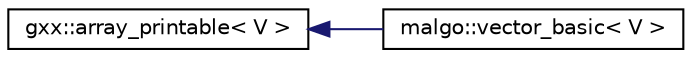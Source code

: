 digraph "Graphical Class Hierarchy"
{
  edge [fontname="Helvetica",fontsize="10",labelfontname="Helvetica",labelfontsize="10"];
  node [fontname="Helvetica",fontsize="10",shape=record];
  rankdir="LR";
  Node1 [label="gxx::array_printable\< V \>",height=0.2,width=0.4,color="black", fillcolor="white", style="filled",URL="$classgxx_1_1array__printable.html"];
  Node1 -> Node2 [dir="back",color="midnightblue",fontsize="10",style="solid",fontname="Helvetica"];
  Node2 [label="malgo::vector_basic\< V \>",height=0.2,width=0.4,color="black", fillcolor="white", style="filled",URL="$classmalgo_1_1vector__basic.html"];
}
